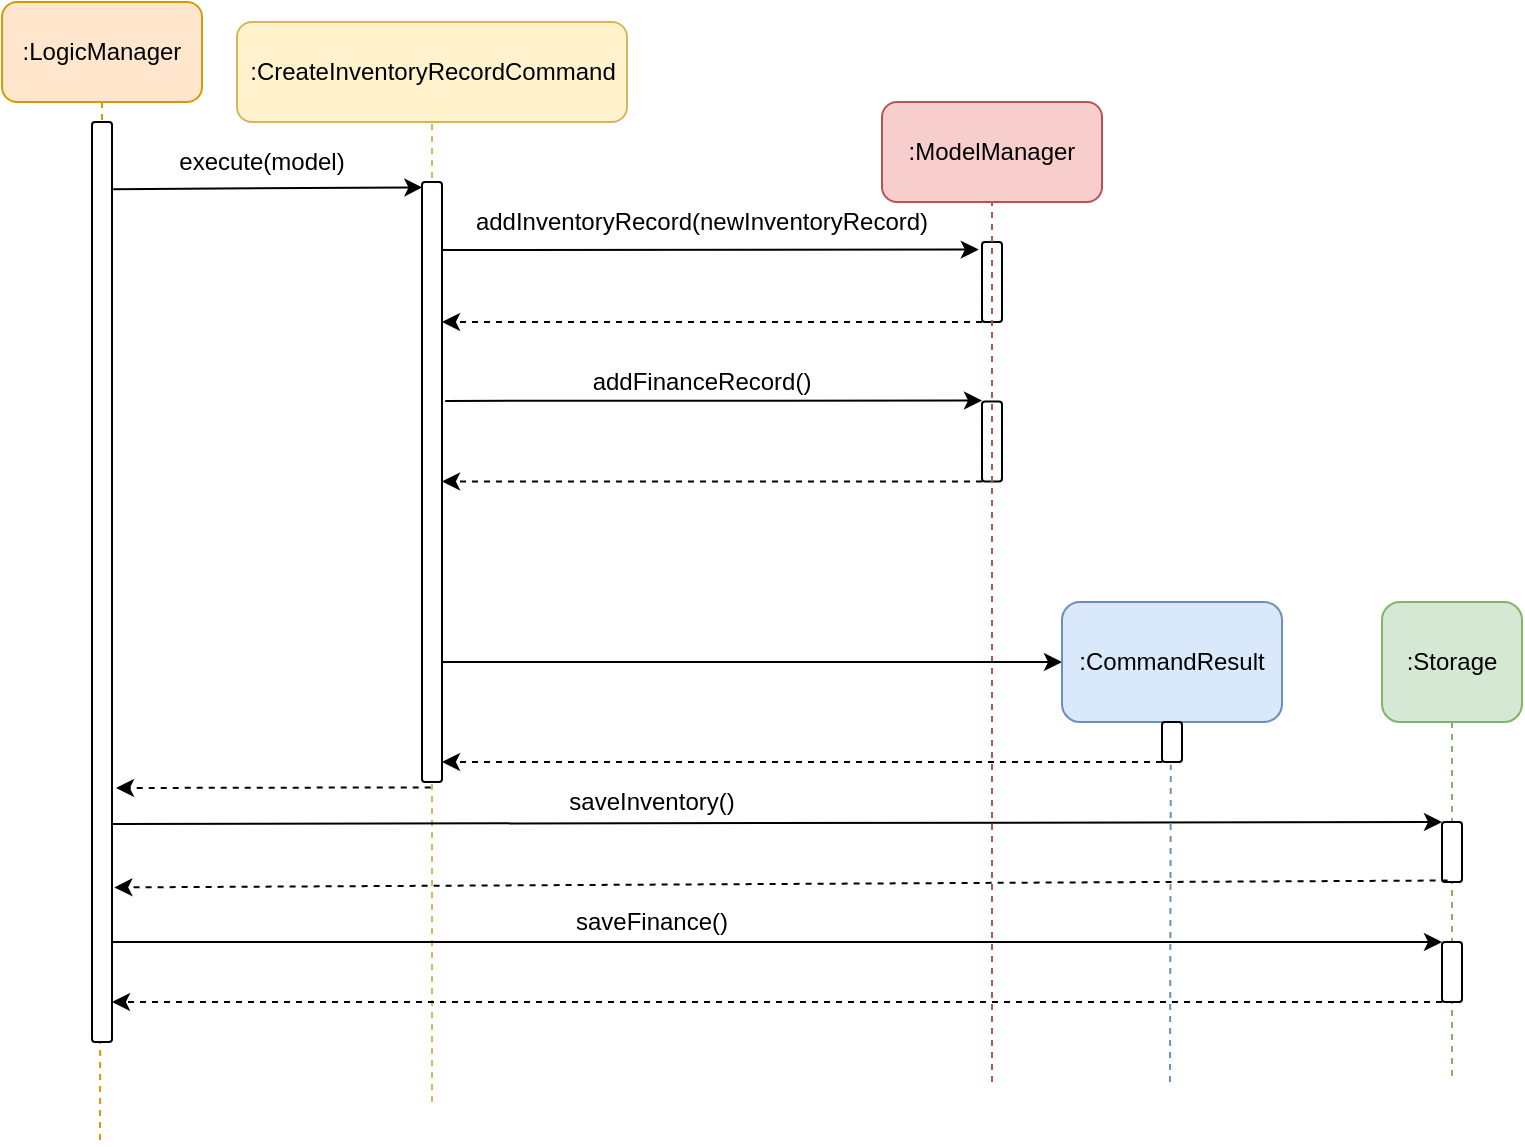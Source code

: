 <mxfile version="13.9.2" type="google"><diagram id="LBujbuk0zatMuQObEpQQ" name="Page-1"><mxGraphModel dx="1248" dy="677" grid="1" gridSize="10" guides="1" tooltips="1" connect="1" arrows="1" fold="1" page="1" pageScale="1" pageWidth="850" pageHeight="1100" math="0" shadow="0"><root><mxCell id="0"/><mxCell id="1" parent="0"/><mxCell id="T47ZugbMio5qseEn1wrC-2" value="" style="endArrow=none;dashed=1;html=1;entryX=0.5;entryY=1;entryDx=0;entryDy=0;fillColor=#fff2cc;strokeColor=#d6b656;" parent="1" target="T47ZugbMio5qseEn1wrC-5" edge="1"><mxGeometry width="50" height="50" relative="1" as="geometry"><mxPoint x="335" y="610" as="sourcePoint"/><mxPoint x="200" y="120" as="targetPoint"/></mxGeometry></mxCell><mxCell id="T47ZugbMio5qseEn1wrC-3" value="" style="endArrow=none;dashed=1;html=1;fillColor=#ffe6cc;strokeColor=#d79b00;exitX=0.5;exitY=1;exitDx=0;exitDy=0;" parent="1" source="T47ZugbMio5qseEn1wrC-7" edge="1"><mxGeometry width="50" height="50" relative="1" as="geometry"><mxPoint x="169" y="590" as="sourcePoint"/><mxPoint x="169" y="630" as="targetPoint"/></mxGeometry></mxCell><mxCell id="T47ZugbMio5qseEn1wrC-5" value=":CreateInventoryRecordCommand" style="rounded=1;whiteSpace=wrap;html=1;fillColor=#fff2cc;strokeColor=#d6b656;" parent="1" vertex="1"><mxGeometry x="237.5" y="70" width="195" height="50" as="geometry"/></mxCell><mxCell id="T47ZugbMio5qseEn1wrC-6" value="" style="html=1;points=[];perimeter=orthogonalPerimeter;rounded=1;" parent="1" vertex="1"><mxGeometry x="330" y="150" width="10" height="300" as="geometry"/></mxCell><mxCell id="T47ZugbMio5qseEn1wrC-7" value=":LogicManager" style="rounded=1;whiteSpace=wrap;html=1;fillColor=#ffe6cc;strokeColor=#d79b00;" parent="1" vertex="1"><mxGeometry x="120" y="60" width="100" height="50" as="geometry"/></mxCell><mxCell id="T47ZugbMio5qseEn1wrC-8" value="" style="html=1;points=[];perimeter=orthogonalPerimeter;rounded=1;" parent="1" vertex="1"><mxGeometry x="165" y="120" width="10" height="460" as="geometry"/></mxCell><mxCell id="T47ZugbMio5qseEn1wrC-9" value="" style="endArrow=classic;html=1;entryX=0.02;entryY=0.009;entryDx=0;entryDy=0;entryPerimeter=0;exitX=1.06;exitY=0.073;exitDx=0;exitDy=0;exitPerimeter=0;" parent="1" source="T47ZugbMio5qseEn1wrC-8" target="T47ZugbMio5qseEn1wrC-6" edge="1"><mxGeometry width="50" height="50" relative="1" as="geometry"><mxPoint x="180" y="154" as="sourcePoint"/><mxPoint x="450" y="260" as="targetPoint"/></mxGeometry></mxCell><mxCell id="T47ZugbMio5qseEn1wrC-10" value="execute(model)" style="text;html=1;strokeColor=none;fillColor=none;align=center;verticalAlign=middle;whiteSpace=wrap;rounded=0;" parent="1" vertex="1"><mxGeometry x="230" y="130" width="40" height="20" as="geometry"/></mxCell><mxCell id="T47ZugbMio5qseEn1wrC-11" value=":ModelManager" style="rounded=1;whiteSpace=wrap;html=1;fillColor=#f8cecc;strokeColor=#b85450;" parent="1" vertex="1"><mxGeometry x="560" y="110" width="110" height="50" as="geometry"/></mxCell><mxCell id="T47ZugbMio5qseEn1wrC-12" value="" style="html=1;points=[];perimeter=orthogonalPerimeter;rounded=1;" parent="1" vertex="1"><mxGeometry x="610" y="180" width="10" height="40" as="geometry"/></mxCell><mxCell id="T47ZugbMio5qseEn1wrC-13" value="" style="endArrow=classic;html=1;entryX=-0.16;entryY=0.095;entryDx=0;entryDy=0;entryPerimeter=0;" parent="1" target="T47ZugbMio5qseEn1wrC-12" edge="1"><mxGeometry width="50" height="50" relative="1" as="geometry"><mxPoint x="340" y="184" as="sourcePoint"/><mxPoint x="450" y="260" as="targetPoint"/></mxGeometry></mxCell><mxCell id="T47ZugbMio5qseEn1wrC-14" value="addInventoryRecord(newInventoryRecord)" style="text;html=1;strokeColor=none;fillColor=none;align=center;verticalAlign=middle;whiteSpace=wrap;rounded=0;" parent="1" vertex="1"><mxGeometry x="450" y="160" width="40" height="20" as="geometry"/></mxCell><mxCell id="T47ZugbMio5qseEn1wrC-15" value="" style="endArrow=classic;html=1;dashed=1;" parent="1" edge="1"><mxGeometry width="50" height="50" relative="1" as="geometry"><mxPoint x="610" y="220" as="sourcePoint"/><mxPoint x="340" y="220" as="targetPoint"/></mxGeometry></mxCell><mxCell id="T47ZugbMio5qseEn1wrC-16" value="" style="endArrow=classic;html=1;entryX=-0.16;entryY=0.095;entryDx=0;entryDy=0;entryPerimeter=0;" parent="1" edge="1"><mxGeometry width="50" height="50" relative="1" as="geometry"><mxPoint x="341.6" y="259.45" as="sourcePoint"/><mxPoint x="610" y="259.25" as="targetPoint"/></mxGeometry></mxCell><mxCell id="T47ZugbMio5qseEn1wrC-17" value="" style="html=1;points=[];perimeter=orthogonalPerimeter;rounded=1;" parent="1" vertex="1"><mxGeometry x="610" y="259.75" width="10" height="40" as="geometry"/></mxCell><mxCell id="T47ZugbMio5qseEn1wrC-18" value="" style="endArrow=none;dashed=1;html=1;entryX=0.5;entryY=1;entryDx=0;entryDy=0;fillColor=#f8cecc;strokeColor=#b85450;" parent="1" target="T47ZugbMio5qseEn1wrC-11" edge="1"><mxGeometry width="50" height="50" relative="1" as="geometry"><mxPoint x="615" y="600" as="sourcePoint"/><mxPoint x="615" y="220" as="targetPoint"/></mxGeometry></mxCell><mxCell id="T47ZugbMio5qseEn1wrC-19" value="" style="endArrow=classic;html=1;dashed=1;" parent="1" edge="1"><mxGeometry width="50" height="50" relative="1" as="geometry"><mxPoint x="610" y="299.75" as="sourcePoint"/><mxPoint x="340" y="299.75" as="targetPoint"/></mxGeometry></mxCell><mxCell id="T47ZugbMio5qseEn1wrC-20" value="addFinanceRecord()" style="text;html=1;strokeColor=none;fillColor=none;align=center;verticalAlign=middle;whiteSpace=wrap;rounded=0;" parent="1" vertex="1"><mxGeometry x="450" y="239.75" width="40" height="20" as="geometry"/></mxCell><mxCell id="T47ZugbMio5qseEn1wrC-22" value="" style="endArrow=classic;html=1;" parent="1" edge="1"><mxGeometry width="50" height="50" relative="1" as="geometry"><mxPoint x="340" y="390" as="sourcePoint"/><mxPoint x="650" y="390" as="targetPoint"/></mxGeometry></mxCell><mxCell id="T47ZugbMio5qseEn1wrC-23" value=":CommandResult" style="rounded=1;whiteSpace=wrap;html=1;fillColor=#dae8fc;strokeColor=#6c8ebf;" parent="1" vertex="1"><mxGeometry x="650" y="360" width="110" height="60" as="geometry"/></mxCell><mxCell id="T47ZugbMio5qseEn1wrC-24" value="" style="html=1;points=[];perimeter=orthogonalPerimeter;rounded=1;" parent="1" vertex="1"><mxGeometry x="700" y="420" width="10" height="20" as="geometry"/></mxCell><mxCell id="T47ZugbMio5qseEn1wrC-25" value="" style="endArrow=classic;html=1;dashed=1;" parent="1" edge="1"><mxGeometry width="50" height="50" relative="1" as="geometry"><mxPoint x="700" y="440" as="sourcePoint"/><mxPoint x="340" y="440" as="targetPoint"/></mxGeometry></mxCell><mxCell id="T47ZugbMio5qseEn1wrC-26" value="" style="endArrow=classic;html=1;exitX=1.028;exitY=0.763;exitDx=0;exitDy=0;exitPerimeter=0;" parent="1" edge="1" source="T47ZugbMio5qseEn1wrC-8"><mxGeometry width="50" height="50" relative="1" as="geometry"><mxPoint x="340" y="470" as="sourcePoint"/><mxPoint x="840" y="470" as="targetPoint"/></mxGeometry></mxCell><mxCell id="T47ZugbMio5qseEn1wrC-27" value=":Storage" style="rounded=1;whiteSpace=wrap;html=1;fillColor=#d5e8d4;strokeColor=#82b366;" parent="1" vertex="1"><mxGeometry x="810" y="360" width="70" height="60" as="geometry"/></mxCell><mxCell id="T47ZugbMio5qseEn1wrC-28" value="" style="endArrow=none;dashed=1;html=1;exitX=0.5;exitY=1;exitDx=0;exitDy=0;fillColor=#d5e8d4;strokeColor=#82b366;" parent="1" source="T47ZugbMio5qseEn1wrC-27" edge="1"><mxGeometry width="50" height="50" relative="1" as="geometry"><mxPoint x="750" y="390" as="sourcePoint"/><mxPoint x="845" y="600" as="targetPoint"/></mxGeometry></mxCell><mxCell id="T47ZugbMio5qseEn1wrC-29" value="" style="html=1;points=[];perimeter=orthogonalPerimeter;rounded=1;" parent="1" vertex="1"><mxGeometry x="840" y="470" width="10" height="30" as="geometry"/></mxCell><mxCell id="T47ZugbMio5qseEn1wrC-30" value="saveInventory()" style="text;html=1;strokeColor=none;fillColor=none;align=center;verticalAlign=middle;whiteSpace=wrap;rounded=0;" parent="1" vertex="1"><mxGeometry x="425" y="450" width="40" height="20" as="geometry"/></mxCell><mxCell id="T47ZugbMio5qseEn1wrC-31" value="" style="endArrow=classic;html=1;dashed=1;exitX=0.28;exitY=0.975;exitDx=0;exitDy=0;exitPerimeter=0;entryX=1.119;entryY=0.832;entryDx=0;entryDy=0;entryPerimeter=0;" parent="1" source="T47ZugbMio5qseEn1wrC-29" target="T47ZugbMio5qseEn1wrC-8" edge="1"><mxGeometry width="50" height="50" relative="1" as="geometry"><mxPoint x="825" y="500" as="sourcePoint"/><mxPoint x="350" y="499" as="targetPoint"/></mxGeometry></mxCell><mxCell id="T47ZugbMio5qseEn1wrC-32" value="" style="html=1;points=[];perimeter=orthogonalPerimeter;rounded=1;" parent="1" vertex="1"><mxGeometry x="840" y="530" width="10" height="30" as="geometry"/></mxCell><mxCell id="T47ZugbMio5qseEn1wrC-33" value="" style="endArrow=classic;html=1;" parent="1" edge="1" source="T47ZugbMio5qseEn1wrC-8"><mxGeometry width="50" height="50" relative="1" as="geometry"><mxPoint x="340" y="530" as="sourcePoint"/><mxPoint x="840" y="530" as="targetPoint"/></mxGeometry></mxCell><mxCell id="T47ZugbMio5qseEn1wrC-34" value="" style="endArrow=classic;html=1;dashed=1;exitX=0.28;exitY=0.975;exitDx=0;exitDy=0;exitPerimeter=0;" parent="1" edge="1" target="T47ZugbMio5qseEn1wrC-8"><mxGeometry width="50" height="50" relative="1" as="geometry"><mxPoint x="840" y="560" as="sourcePoint"/><mxPoint x="338" y="560" as="targetPoint"/></mxGeometry></mxCell><mxCell id="T47ZugbMio5qseEn1wrC-35" value="saveFinance()" style="text;html=1;strokeColor=none;fillColor=none;align=center;verticalAlign=middle;whiteSpace=wrap;rounded=0;" parent="1" vertex="1"><mxGeometry x="425" y="510" width="40" height="20" as="geometry"/></mxCell><mxCell id="T47ZugbMio5qseEn1wrC-36" value="" style="endArrow=classic;html=1;dashed=1;exitX=0.437;exitY=1.009;exitDx=0;exitDy=0;exitPerimeter=0;" parent="1" edge="1" source="T47ZugbMio5qseEn1wrC-6"><mxGeometry width="50" height="50" relative="1" as="geometry"><mxPoint x="340" y="580" as="sourcePoint"/><mxPoint x="177" y="453" as="targetPoint"/></mxGeometry></mxCell><mxCell id="T47ZugbMio5qseEn1wrC-37" value="" style="endArrow=none;dashed=1;html=1;entryX=0.44;entryY=1.07;entryDx=0;entryDy=0;entryPerimeter=0;fillColor=#dae8fc;strokeColor=#6c8ebf;" parent="1" target="T47ZugbMio5qseEn1wrC-24" edge="1"><mxGeometry width="50" height="50" relative="1" as="geometry"><mxPoint x="704" y="600" as="sourcePoint"/><mxPoint x="345" y="590" as="targetPoint"/></mxGeometry></mxCell></root></mxGraphModel></diagram></mxfile>
